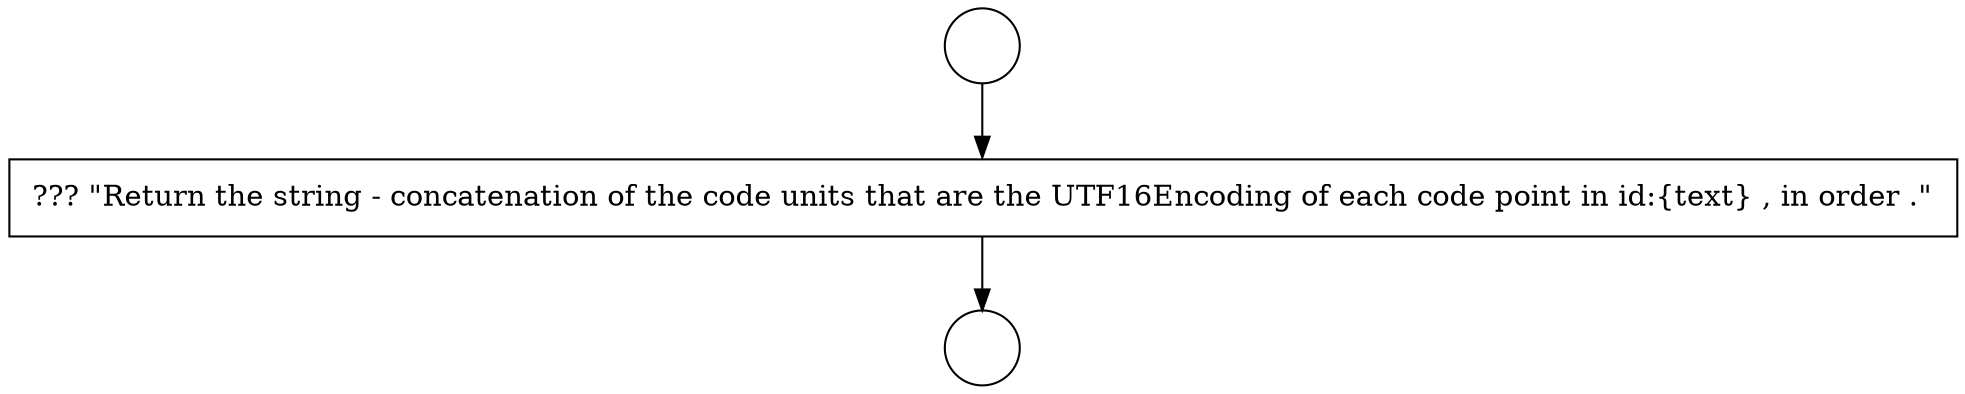 digraph {
  node3573 [shape=circle label=" " color="black" fillcolor="white" style=filled]
  node3575 [shape=none, margin=0, label=<<font color="black">
    <table border="0" cellborder="1" cellspacing="0" cellpadding="10">
      <tr><td align="left">??? &quot;Return the string - concatenation of the code units that are the UTF16Encoding of each code point in id:{text} , in order .&quot;</td></tr>
    </table>
  </font>> color="black" fillcolor="white" style=filled]
  node3574 [shape=circle label=" " color="black" fillcolor="white" style=filled]
  node3573 -> node3575 [ color="black"]
  node3575 -> node3574 [ color="black"]
}
